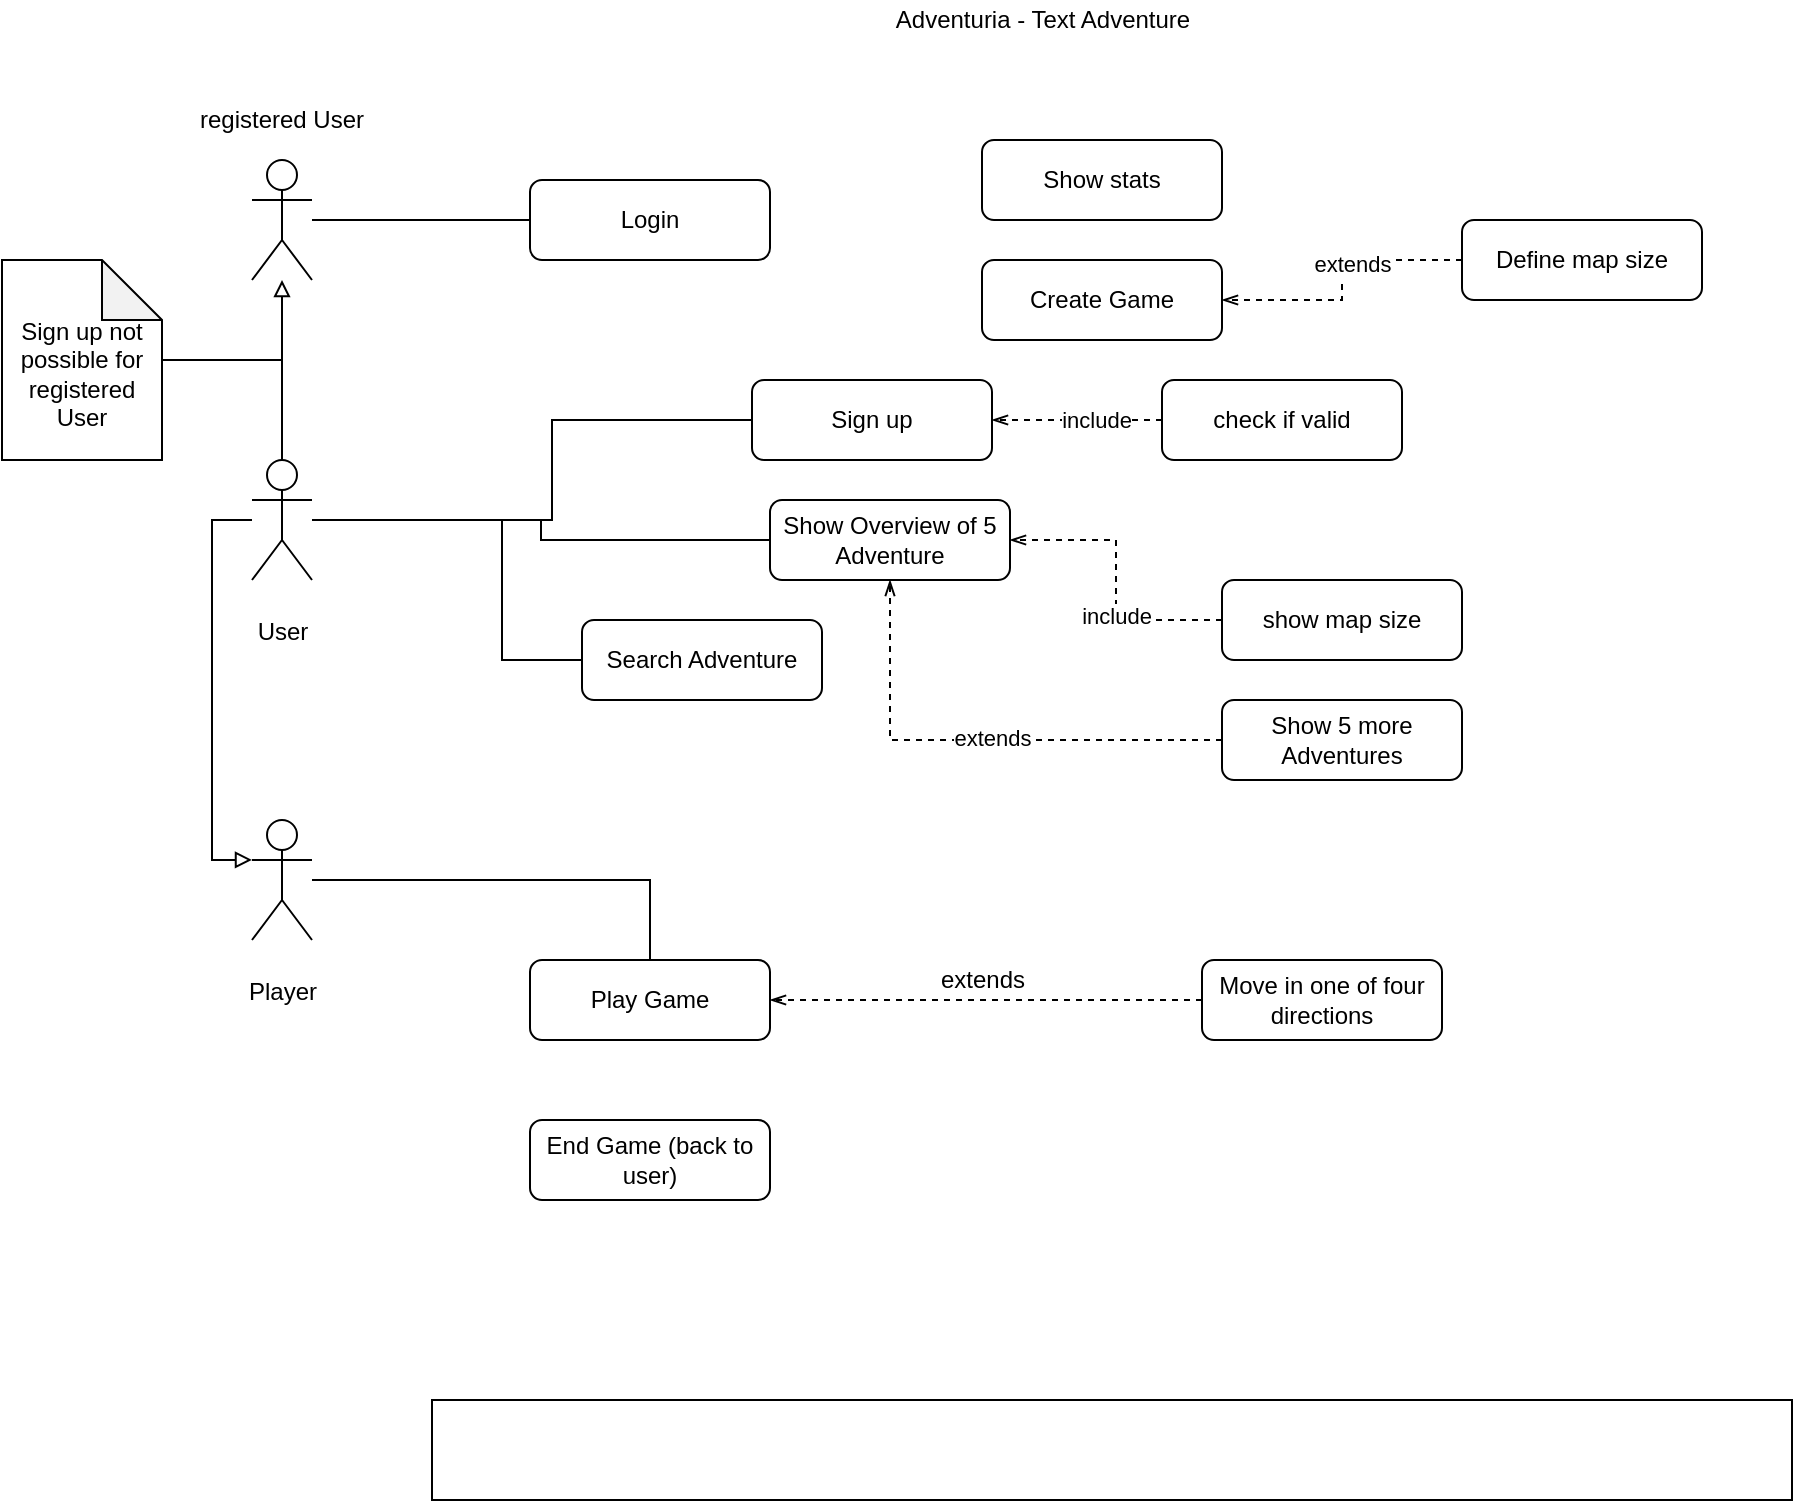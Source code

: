 <mxfile version="14.7.7" type="github">
  <diagram id="2k4qvEb0eAt47WyBkYto" name="Page-1">
    <mxGraphModel dx="976" dy="928" grid="1" gridSize="10" guides="1" tooltips="1" connect="1" arrows="1" fold="1" page="1" pageScale="1" pageWidth="827" pageHeight="1169" math="0" shadow="0">
      <root>
        <mxCell id="0" />
        <mxCell id="1" parent="0" />
        <mxCell id="Zf223wvTRj6IdAtIRfd2-27" style="edgeStyle=orthogonalEdgeStyle;rounded=0;orthogonalLoop=1;jettySize=auto;html=1;entryX=0;entryY=0.5;entryDx=0;entryDy=0;endArrow=none;endFill=0;" edge="1" parent="1" source="qG030Nj6i0k_ADabBcjQ-6" target="Zf223wvTRj6IdAtIRfd2-13">
          <mxGeometry relative="1" as="geometry" />
        </mxCell>
        <mxCell id="qG030Nj6i0k_ADabBcjQ-6" value="&lt;p&gt;&lt;br&gt;&lt;/p&gt;" style="shape=umlActor;verticalLabelPosition=bottom;verticalAlign=top;html=1;outlineConnect=0;" parent="1" vertex="1">
          <mxGeometry x="155" y="130" width="30" height="60" as="geometry" />
        </mxCell>
        <mxCell id="Zf223wvTRj6IdAtIRfd2-1" value="" style="rounded=0;whiteSpace=wrap;html=1;fillColor=none;" vertex="1" parent="1">
          <mxGeometry x="245" y="750" width="680" height="50" as="geometry" />
        </mxCell>
        <mxCell id="Zf223wvTRj6IdAtIRfd2-2" value="Adventuria - Text Adventure" style="text;html=1;align=center;verticalAlign=middle;resizable=0;points=[];autosize=1;strokeColor=none;" vertex="1" parent="1">
          <mxGeometry x="470" y="50" width="160" height="20" as="geometry" />
        </mxCell>
        <mxCell id="Zf223wvTRj6IdAtIRfd2-8" style="edgeStyle=orthogonalEdgeStyle;rounded=0;orthogonalLoop=1;jettySize=auto;html=1;endArrow=block;endFill=0;" edge="1" parent="1" source="Zf223wvTRj6IdAtIRfd2-4" target="qG030Nj6i0k_ADabBcjQ-6">
          <mxGeometry relative="1" as="geometry" />
        </mxCell>
        <mxCell id="Zf223wvTRj6IdAtIRfd2-11" style="edgeStyle=orthogonalEdgeStyle;rounded=0;orthogonalLoop=1;jettySize=auto;html=1;endArrow=block;endFill=0;entryX=0;entryY=0.333;entryDx=0;entryDy=0;entryPerimeter=0;" edge="1" parent="1" source="Zf223wvTRj6IdAtIRfd2-4" target="Zf223wvTRj6IdAtIRfd2-5">
          <mxGeometry relative="1" as="geometry">
            <mxPoint x="135" y="490" as="targetPoint" />
            <Array as="points">
              <mxPoint x="135" y="310" />
              <mxPoint x="135" y="480" />
            </Array>
          </mxGeometry>
        </mxCell>
        <mxCell id="Zf223wvTRj6IdAtIRfd2-18" style="edgeStyle=orthogonalEdgeStyle;rounded=0;orthogonalLoop=1;jettySize=auto;html=1;endArrow=none;endFill=0;" edge="1" parent="1" source="Zf223wvTRj6IdAtIRfd2-4" target="Zf223wvTRj6IdAtIRfd2-17">
          <mxGeometry relative="1" as="geometry">
            <Array as="points">
              <mxPoint x="305" y="310" />
              <mxPoint x="305" y="260" />
            </Array>
          </mxGeometry>
        </mxCell>
        <mxCell id="Zf223wvTRj6IdAtIRfd2-21" style="edgeStyle=orthogonalEdgeStyle;rounded=0;orthogonalLoop=1;jettySize=auto;html=1;endArrow=none;endFill=0;" edge="1" parent="1" target="Zf223wvTRj6IdAtIRfd2-19">
          <mxGeometry relative="1" as="geometry">
            <mxPoint x="185" y="310" as="sourcePoint" />
            <Array as="points">
              <mxPoint x="280" y="310" />
              <mxPoint x="280" y="380" />
            </Array>
          </mxGeometry>
        </mxCell>
        <mxCell id="Zf223wvTRj6IdAtIRfd2-22" style="edgeStyle=orthogonalEdgeStyle;rounded=0;orthogonalLoop=1;jettySize=auto;html=1;entryX=0;entryY=0.5;entryDx=0;entryDy=0;endArrow=none;endFill=0;" edge="1" parent="1" source="Zf223wvTRj6IdAtIRfd2-4" target="Zf223wvTRj6IdAtIRfd2-20">
          <mxGeometry relative="1" as="geometry" />
        </mxCell>
        <mxCell id="Zf223wvTRj6IdAtIRfd2-4" value="&lt;p&gt;User&lt;/p&gt;" style="shape=umlActor;verticalLabelPosition=bottom;verticalAlign=top;html=1;outlineConnect=0;" vertex="1" parent="1">
          <mxGeometry x="155" y="280" width="30" height="60" as="geometry" />
        </mxCell>
        <mxCell id="Zf223wvTRj6IdAtIRfd2-24" style="edgeStyle=orthogonalEdgeStyle;rounded=0;orthogonalLoop=1;jettySize=auto;html=1;endArrow=none;endFill=0;" edge="1" parent="1" source="Zf223wvTRj6IdAtIRfd2-5" target="Zf223wvTRj6IdAtIRfd2-14">
          <mxGeometry relative="1" as="geometry" />
        </mxCell>
        <mxCell id="Zf223wvTRj6IdAtIRfd2-5" value="&lt;p&gt;Player&lt;/p&gt;" style="shape=umlActor;verticalLabelPosition=bottom;verticalAlign=top;html=1;outlineConnect=0;" vertex="1" parent="1">
          <mxGeometry x="155" y="460" width="30" height="60" as="geometry" />
        </mxCell>
        <mxCell id="Zf223wvTRj6IdAtIRfd2-9" value="registered User" style="text;html=1;strokeColor=none;fillColor=none;align=center;verticalAlign=middle;whiteSpace=wrap;rounded=0;" vertex="1" parent="1">
          <mxGeometry x="120" y="100" width="100" height="20" as="geometry" />
        </mxCell>
        <mxCell id="Zf223wvTRj6IdAtIRfd2-13" value="Login" style="rounded=1;whiteSpace=wrap;html=1;fillColor=none;" vertex="1" parent="1">
          <mxGeometry x="294" y="140" width="120" height="40" as="geometry" />
        </mxCell>
        <mxCell id="Zf223wvTRj6IdAtIRfd2-14" value="Play Game" style="rounded=1;whiteSpace=wrap;html=1;fillColor=none;" vertex="1" parent="1">
          <mxGeometry x="294" y="530" width="120" height="40" as="geometry" />
        </mxCell>
        <mxCell id="Zf223wvTRj6IdAtIRfd2-16" value="Show stats" style="rounded=1;whiteSpace=wrap;html=1;fillColor=none;" vertex="1" parent="1">
          <mxGeometry x="520" y="120" width="120" height="40" as="geometry" />
        </mxCell>
        <mxCell id="Zf223wvTRj6IdAtIRfd2-17" value="Sign up" style="rounded=1;whiteSpace=wrap;html=1;fillColor=none;" vertex="1" parent="1">
          <mxGeometry x="405" y="240" width="120" height="40" as="geometry" />
        </mxCell>
        <mxCell id="Zf223wvTRj6IdAtIRfd2-19" value="Search Adventure" style="rounded=1;whiteSpace=wrap;html=1;fillColor=none;" vertex="1" parent="1">
          <mxGeometry x="320" y="360" width="120" height="40" as="geometry" />
        </mxCell>
        <mxCell id="Zf223wvTRj6IdAtIRfd2-20" value="Show Overview of 5 Adventure" style="rounded=1;whiteSpace=wrap;html=1;fillColor=none;" vertex="1" parent="1">
          <mxGeometry x="414" y="300" width="120" height="40" as="geometry" />
        </mxCell>
        <mxCell id="Zf223wvTRj6IdAtIRfd2-26" style="edgeStyle=orthogonalEdgeStyle;rounded=0;orthogonalLoop=1;jettySize=auto;html=1;endArrow=none;endFill=0;" edge="1" parent="1" source="Zf223wvTRj6IdAtIRfd2-25">
          <mxGeometry relative="1" as="geometry">
            <mxPoint x="170" y="230" as="targetPoint" />
          </mxGeometry>
        </mxCell>
        <mxCell id="Zf223wvTRj6IdAtIRfd2-25" value="&lt;br&gt;Sign up not possible for registered User" style="shape=note;whiteSpace=wrap;html=1;backgroundOutline=1;darkOpacity=0.05;fillColor=none;" vertex="1" parent="1">
          <mxGeometry x="30" y="180" width="80" height="100" as="geometry" />
        </mxCell>
        <mxCell id="Zf223wvTRj6IdAtIRfd2-31" style="edgeStyle=orthogonalEdgeStyle;rounded=0;orthogonalLoop=1;jettySize=auto;html=1;entryX=1;entryY=0.5;entryDx=0;entryDy=0;endArrow=openThin;endFill=0;dashed=1;startArrow=none;startFill=0;" edge="1" parent="1" source="Zf223wvTRj6IdAtIRfd2-30" target="Zf223wvTRj6IdAtIRfd2-14">
          <mxGeometry relative="1" as="geometry" />
        </mxCell>
        <mxCell id="Zf223wvTRj6IdAtIRfd2-30" value="Move in one of four directions" style="rounded=1;whiteSpace=wrap;html=1;fillColor=none;" vertex="1" parent="1">
          <mxGeometry x="630" y="530" width="120" height="40" as="geometry" />
        </mxCell>
        <mxCell id="Zf223wvTRj6IdAtIRfd2-32" value="extends" style="text;html=1;align=center;verticalAlign=middle;resizable=0;points=[];autosize=1;strokeColor=none;" vertex="1" parent="1">
          <mxGeometry x="490" y="530" width="60" height="20" as="geometry" />
        </mxCell>
        <mxCell id="Zf223wvTRj6IdAtIRfd2-34" style="edgeStyle=orthogonalEdgeStyle;rounded=0;orthogonalLoop=1;jettySize=auto;html=1;entryX=1;entryY=0.5;entryDx=0;entryDy=0;dashed=1;startArrow=none;startFill=0;endArrow=openThin;endFill=0;" edge="1" parent="1" source="Zf223wvTRj6IdAtIRfd2-33" target="Zf223wvTRj6IdAtIRfd2-20">
          <mxGeometry relative="1" as="geometry" />
        </mxCell>
        <mxCell id="Zf223wvTRj6IdAtIRfd2-35" value="include" style="edgeLabel;html=1;align=center;verticalAlign=middle;resizable=0;points=[];" vertex="1" connectable="0" parent="Zf223wvTRj6IdAtIRfd2-34">
          <mxGeometry x="-0.248" y="-1" relative="1" as="geometry">
            <mxPoint x="-1" as="offset" />
          </mxGeometry>
        </mxCell>
        <mxCell id="Zf223wvTRj6IdAtIRfd2-33" value="show map size" style="rounded=1;whiteSpace=wrap;html=1;fillColor=none;" vertex="1" parent="1">
          <mxGeometry x="640" y="340" width="120" height="40" as="geometry" />
        </mxCell>
        <mxCell id="Zf223wvTRj6IdAtIRfd2-36" value="End Game (back to user)" style="rounded=1;whiteSpace=wrap;html=1;fillColor=none;" vertex="1" parent="1">
          <mxGeometry x="294" y="610" width="120" height="40" as="geometry" />
        </mxCell>
        <mxCell id="Zf223wvTRj6IdAtIRfd2-37" value="Create Game" style="rounded=1;whiteSpace=wrap;html=1;fillColor=none;" vertex="1" parent="1">
          <mxGeometry x="520" y="180" width="120" height="40" as="geometry" />
        </mxCell>
        <mxCell id="Zf223wvTRj6IdAtIRfd2-39" style="edgeStyle=orthogonalEdgeStyle;rounded=0;orthogonalLoop=1;jettySize=auto;html=1;entryX=1;entryY=0.5;entryDx=0;entryDy=0;dashed=1;startArrow=none;startFill=0;endArrow=openThin;endFill=0;" edge="1" parent="1" source="Zf223wvTRj6IdAtIRfd2-38" target="Zf223wvTRj6IdAtIRfd2-17">
          <mxGeometry relative="1" as="geometry" />
        </mxCell>
        <mxCell id="Zf223wvTRj6IdAtIRfd2-40" value="include" style="edgeLabel;html=1;align=center;verticalAlign=middle;resizable=0;points=[];" vertex="1" connectable="0" parent="Zf223wvTRj6IdAtIRfd2-39">
          <mxGeometry x="-0.212" relative="1" as="geometry">
            <mxPoint as="offset" />
          </mxGeometry>
        </mxCell>
        <mxCell id="Zf223wvTRj6IdAtIRfd2-38" value="check if valid" style="rounded=1;whiteSpace=wrap;html=1;fillColor=none;" vertex="1" parent="1">
          <mxGeometry x="610" y="240" width="120" height="40" as="geometry" />
        </mxCell>
        <mxCell id="Zf223wvTRj6IdAtIRfd2-44" style="edgeStyle=orthogonalEdgeStyle;rounded=0;orthogonalLoop=1;jettySize=auto;html=1;entryX=0.5;entryY=1;entryDx=0;entryDy=0;dashed=1;startArrow=none;startFill=0;endArrow=openThin;endFill=0;" edge="1" parent="1" source="Zf223wvTRj6IdAtIRfd2-43" target="Zf223wvTRj6IdAtIRfd2-20">
          <mxGeometry relative="1" as="geometry" />
        </mxCell>
        <mxCell id="Zf223wvTRj6IdAtIRfd2-45" value="extends" style="edgeLabel;html=1;align=center;verticalAlign=middle;resizable=0;points=[];" vertex="1" connectable="0" parent="Zf223wvTRj6IdAtIRfd2-44">
          <mxGeometry x="-0.06" y="-1" relative="1" as="geometry">
            <mxPoint as="offset" />
          </mxGeometry>
        </mxCell>
        <mxCell id="Zf223wvTRj6IdAtIRfd2-43" value="Show 5 more Adventures" style="rounded=1;whiteSpace=wrap;html=1;fillColor=none;" vertex="1" parent="1">
          <mxGeometry x="640" y="400" width="120" height="40" as="geometry" />
        </mxCell>
        <mxCell id="Zf223wvTRj6IdAtIRfd2-47" style="edgeStyle=orthogonalEdgeStyle;rounded=0;orthogonalLoop=1;jettySize=auto;html=1;entryX=1;entryY=0.5;entryDx=0;entryDy=0;dashed=1;startArrow=none;startFill=0;endArrow=openThin;endFill=0;" edge="1" parent="1" source="Zf223wvTRj6IdAtIRfd2-46" target="Zf223wvTRj6IdAtIRfd2-37">
          <mxGeometry relative="1" as="geometry" />
        </mxCell>
        <mxCell id="Zf223wvTRj6IdAtIRfd2-48" value="extends" style="edgeLabel;html=1;align=center;verticalAlign=middle;resizable=0;points=[];" vertex="1" connectable="0" parent="Zf223wvTRj6IdAtIRfd2-47">
          <mxGeometry x="-0.204" y="2" relative="1" as="geometry">
            <mxPoint as="offset" />
          </mxGeometry>
        </mxCell>
        <mxCell id="Zf223wvTRj6IdAtIRfd2-46" value="Define map size" style="rounded=1;whiteSpace=wrap;html=1;fillColor=none;" vertex="1" parent="1">
          <mxGeometry x="760" y="160" width="120" height="40" as="geometry" />
        </mxCell>
      </root>
    </mxGraphModel>
  </diagram>
</mxfile>
